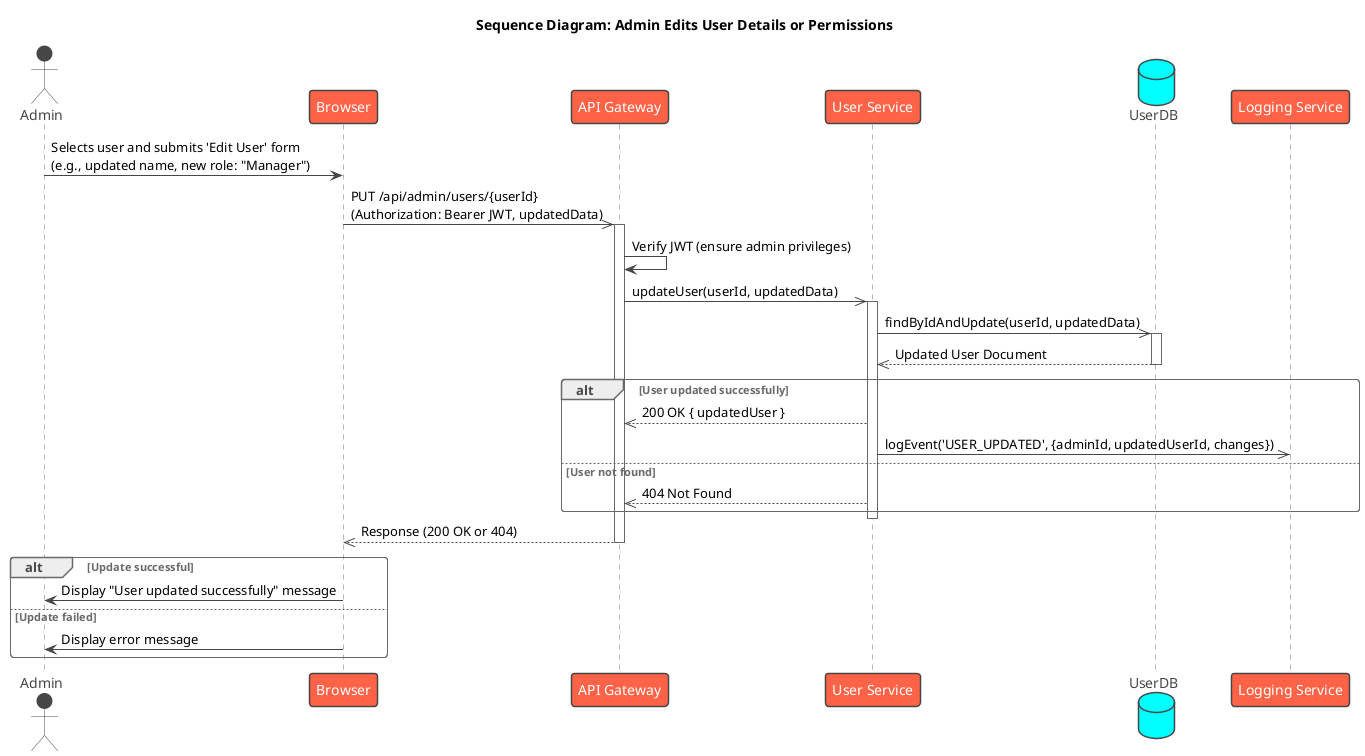 @startuml
!theme vibrant

title Sequence Diagram: Admin Edits User Details or Permissions

actor Admin
participant Browser
participant "API Gateway" as Gateway
participant "User Service" as UserService
database "UserDB"
participant "Logging Service" as LoggingService

Admin -> Browser : Selects user and submits 'Edit User' form\n(e.g., updated name, new role: "Manager")

Browser ->> Gateway : PUT /api/admin/users/{userId}\n(Authorization: Bearer JWT, updatedData)
activate Gateway

Gateway -> Gateway : Verify JWT (ensure admin privileges)
Gateway ->> UserService : updateUser(userId, updatedData)
activate UserService

UserService ->> UserDB : findByIdAndUpdate(userId, updatedData)
activate UserDB
UserDB -->> UserService : Updated User Document
deactivate UserDB

alt User updated successfully
    UserService -->> Gateway : 200 OK { updatedUser }
    
    ' Asynchronous Logging
    UserService ->> LoggingService : logEvent('USER_UPDATED', {adminId, updatedUserId, changes})

else User not found
    UserService -->> Gateway : 404 Not Found
end

deactivate UserService
Gateway -->> Browser : Response (200 OK or 404)
deactivate Gateway

alt Update successful
    Browser -> Admin : Display "User updated successfully" message
else Update failed
    Browser -> Admin : Display error message
end

@enduml
